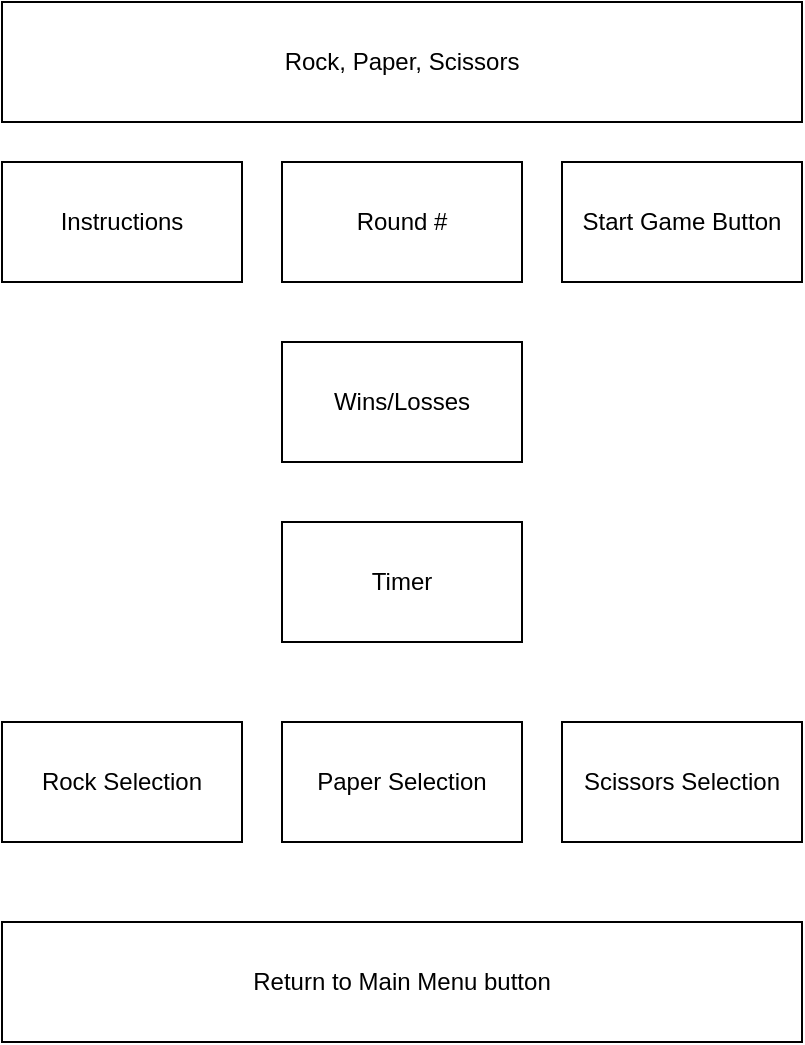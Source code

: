 <mxfile>
    <diagram id="Z8pj1f4WWQ5D9ID0G2z-" name="Page-1">
        <mxGraphModel dx="497" dy="790" grid="1" gridSize="10" guides="1" tooltips="1" connect="1" arrows="1" fold="1" page="1" pageScale="1" pageWidth="850" pageHeight="1100" math="0" shadow="0">
            <root>
                <mxCell id="0"/>
                <mxCell id="1" parent="0"/>
                <mxCell id="2" value="Rock, Paper, Scissors" style="rounded=0;whiteSpace=wrap;html=1;" parent="1" vertex="1">
                    <mxGeometry x="240" y="20" width="400" height="60" as="geometry"/>
                </mxCell>
                <mxCell id="3" value="Timer" style="rounded=0;whiteSpace=wrap;html=1;" parent="1" vertex="1">
                    <mxGeometry x="380" y="280" width="120" height="60" as="geometry"/>
                </mxCell>
                <mxCell id="4" value="Rock Selection" style="rounded=0;whiteSpace=wrap;html=1;" parent="1" vertex="1">
                    <mxGeometry x="240" y="380" width="120" height="60" as="geometry"/>
                </mxCell>
                <mxCell id="5" value="Paper Selection" style="rounded=0;whiteSpace=wrap;html=1;" parent="1" vertex="1">
                    <mxGeometry x="380" y="380" width="120" height="60" as="geometry"/>
                </mxCell>
                <mxCell id="6" value="Scissors Selection" style="rounded=0;whiteSpace=wrap;html=1;" parent="1" vertex="1">
                    <mxGeometry x="520" y="380" width="120" height="60" as="geometry"/>
                </mxCell>
                <mxCell id="8" value="Round #" style="rounded=0;whiteSpace=wrap;html=1;" parent="1" vertex="1">
                    <mxGeometry x="380" y="100" width="120" height="60" as="geometry"/>
                </mxCell>
                <mxCell id="9" value="Wins/Losses" style="rounded=0;whiteSpace=wrap;html=1;" parent="1" vertex="1">
                    <mxGeometry x="380" y="190" width="120" height="60" as="geometry"/>
                </mxCell>
                <mxCell id="10" value="Instructions" style="rounded=0;whiteSpace=wrap;html=1;" parent="1" vertex="1">
                    <mxGeometry x="240" y="100" width="120" height="60" as="geometry"/>
                </mxCell>
                <mxCell id="11" value="Start Game Button" style="rounded=0;whiteSpace=wrap;html=1;" parent="1" vertex="1">
                    <mxGeometry x="520" y="100" width="120" height="60" as="geometry"/>
                </mxCell>
                <mxCell id="12" value="Return to Main Menu button" style="rounded=0;whiteSpace=wrap;html=1;" vertex="1" parent="1">
                    <mxGeometry x="240" y="480" width="400" height="60" as="geometry"/>
                </mxCell>
            </root>
        </mxGraphModel>
    </diagram>
</mxfile>